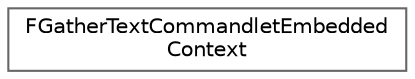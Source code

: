 digraph "Graphical Class Hierarchy"
{
 // INTERACTIVE_SVG=YES
 // LATEX_PDF_SIZE
  bgcolor="transparent";
  edge [fontname=Helvetica,fontsize=10,labelfontname=Helvetica,labelfontsize=10];
  node [fontname=Helvetica,fontsize=10,shape=box,height=0.2,width=0.4];
  rankdir="LR";
  Node0 [id="Node000000",label="FGatherTextCommandletEmbedded\lContext",height=0.2,width=0.4,color="grey40", fillcolor="white", style="filled",URL="$dc/da9/structFGatherTextCommandletEmbeddedContext.html",tooltip="Additional options and hooks that can be specified when running the GatherText commandlet embedded wi..."];
}
